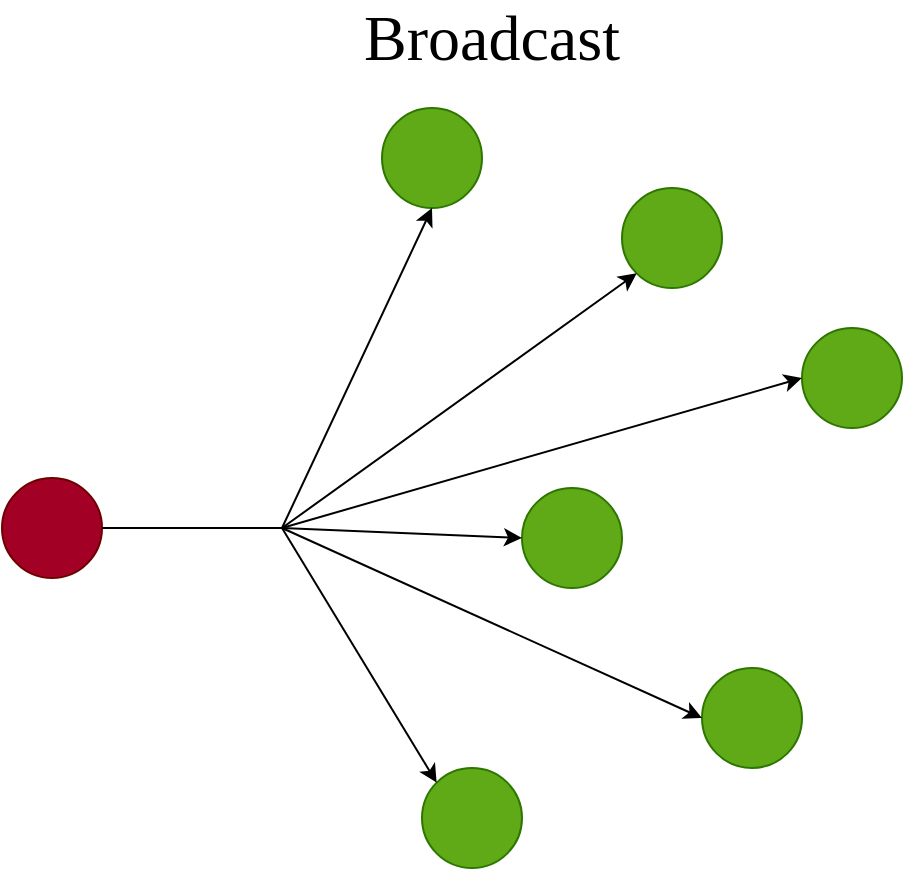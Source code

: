 <mxfile version="26.1.1">
  <diagram name="Page-1" id="qpo8dFxCqYZ4-47l11wi">
    <mxGraphModel dx="1195" dy="685" grid="1" gridSize="10" guides="1" tooltips="1" connect="1" arrows="1" fold="1" page="1" pageScale="1" pageWidth="850" pageHeight="1100" math="0" shadow="0">
      <root>
        <mxCell id="0" />
        <mxCell id="1" parent="0" />
        <mxCell id="d6z3RVgQiJXZrTqimtjq-2" value="" style="ellipse;whiteSpace=wrap;html=1;aspect=fixed;fillColor=light-dark(#A20025,#CC0000);fontColor=#ffffff;strokeColor=light-dark(#6F0000,#660000);" vertex="1" parent="1">
          <mxGeometry x="100" y="325" width="50" height="50" as="geometry" />
        </mxCell>
        <mxCell id="d6z3RVgQiJXZrTqimtjq-3" value="" style="ellipse;whiteSpace=wrap;html=1;aspect=fixed;fillColor=#60a917;fontColor=#ffffff;strokeColor=#2D7600;" vertex="1" parent="1">
          <mxGeometry x="290" y="140" width="50" height="50" as="geometry" />
        </mxCell>
        <mxCell id="d6z3RVgQiJXZrTqimtjq-4" value="" style="ellipse;whiteSpace=wrap;html=1;aspect=fixed;fillColor=#60a917;fontColor=#ffffff;strokeColor=#2D7600;" vertex="1" parent="1">
          <mxGeometry x="410" y="180" width="50" height="50" as="geometry" />
        </mxCell>
        <mxCell id="d6z3RVgQiJXZrTqimtjq-5" value="" style="ellipse;whiteSpace=wrap;html=1;aspect=fixed;fillColor=#60a917;fontColor=#ffffff;strokeColor=#2D7600;" vertex="1" parent="1">
          <mxGeometry x="500" y="250" width="50" height="50" as="geometry" />
        </mxCell>
        <mxCell id="d6z3RVgQiJXZrTqimtjq-6" value="" style="ellipse;whiteSpace=wrap;html=1;aspect=fixed;fillColor=#60a917;fontColor=#ffffff;strokeColor=#2D7600;" vertex="1" parent="1">
          <mxGeometry x="360" y="330" width="50" height="50" as="geometry" />
        </mxCell>
        <mxCell id="d6z3RVgQiJXZrTqimtjq-7" value="" style="ellipse;whiteSpace=wrap;html=1;aspect=fixed;fillColor=#60a917;fontColor=#ffffff;strokeColor=#2D7600;" vertex="1" parent="1">
          <mxGeometry x="450" y="420" width="50" height="50" as="geometry" />
        </mxCell>
        <mxCell id="d6z3RVgQiJXZrTqimtjq-8" value="" style="ellipse;whiteSpace=wrap;html=1;aspect=fixed;fillColor=#60a917;fontColor=#ffffff;strokeColor=#2D7600;" vertex="1" parent="1">
          <mxGeometry x="310" y="470" width="50" height="50" as="geometry" />
        </mxCell>
        <mxCell id="d6z3RVgQiJXZrTqimtjq-9" value="" style="endArrow=none;html=1;rounded=0;exitX=1;exitY=0.5;exitDx=0;exitDy=0;" edge="1" parent="1" source="d6z3RVgQiJXZrTqimtjq-2">
          <mxGeometry width="50" height="50" relative="1" as="geometry">
            <mxPoint x="150.0" y="354.71" as="sourcePoint" />
            <mxPoint x="240" y="350" as="targetPoint" />
          </mxGeometry>
        </mxCell>
        <mxCell id="d6z3RVgQiJXZrTqimtjq-10" value="" style="endArrow=classic;html=1;rounded=0;entryX=0.5;entryY=1;entryDx=0;entryDy=0;" edge="1" parent="1" target="d6z3RVgQiJXZrTqimtjq-3">
          <mxGeometry width="50" height="50" relative="1" as="geometry">
            <mxPoint x="240" y="350" as="sourcePoint" />
            <mxPoint x="450" y="400" as="targetPoint" />
          </mxGeometry>
        </mxCell>
        <mxCell id="d6z3RVgQiJXZrTqimtjq-11" value="" style="endArrow=classic;html=1;rounded=0;entryX=0;entryY=1;entryDx=0;entryDy=0;" edge="1" parent="1" target="d6z3RVgQiJXZrTqimtjq-4">
          <mxGeometry width="50" height="50" relative="1" as="geometry">
            <mxPoint x="240" y="350" as="sourcePoint" />
            <mxPoint x="370" y="370" as="targetPoint" />
          </mxGeometry>
        </mxCell>
        <mxCell id="d6z3RVgQiJXZrTqimtjq-12" value="" style="endArrow=classic;html=1;rounded=0;entryX=0;entryY=0.5;entryDx=0;entryDy=0;" edge="1" parent="1" target="d6z3RVgQiJXZrTqimtjq-5">
          <mxGeometry width="50" height="50" relative="1" as="geometry">
            <mxPoint x="240" y="350" as="sourcePoint" />
            <mxPoint x="370" y="370" as="targetPoint" />
          </mxGeometry>
        </mxCell>
        <mxCell id="d6z3RVgQiJXZrTqimtjq-13" value="" style="endArrow=classic;html=1;rounded=0;entryX=0;entryY=0.5;entryDx=0;entryDy=0;" edge="1" parent="1" target="d6z3RVgQiJXZrTqimtjq-6">
          <mxGeometry width="50" height="50" relative="1" as="geometry">
            <mxPoint x="240" y="350" as="sourcePoint" />
            <mxPoint x="370" y="370" as="targetPoint" />
          </mxGeometry>
        </mxCell>
        <mxCell id="d6z3RVgQiJXZrTqimtjq-14" value="" style="endArrow=classic;html=1;rounded=0;entryX=0;entryY=0.5;entryDx=0;entryDy=0;" edge="1" parent="1" target="d6z3RVgQiJXZrTqimtjq-7">
          <mxGeometry width="50" height="50" relative="1" as="geometry">
            <mxPoint x="240" y="350" as="sourcePoint" />
            <mxPoint x="370" y="370" as="targetPoint" />
          </mxGeometry>
        </mxCell>
        <mxCell id="d6z3RVgQiJXZrTqimtjq-15" value="" style="endArrow=classic;html=1;rounded=0;entryX=0;entryY=0;entryDx=0;entryDy=0;" edge="1" parent="1" target="d6z3RVgQiJXZrTqimtjq-8">
          <mxGeometry width="50" height="50" relative="1" as="geometry">
            <mxPoint x="240" y="350" as="sourcePoint" />
            <mxPoint x="370" y="370" as="targetPoint" />
          </mxGeometry>
        </mxCell>
        <mxCell id="d6z3RVgQiJXZrTqimtjq-16" value="&lt;font style=&quot;font-size: 32px;&quot; face=&quot;Tahoma&quot;&gt;Broadcast&lt;/font&gt;" style="text;html=1;align=center;verticalAlign=middle;whiteSpace=wrap;rounded=0;" vertex="1" parent="1">
          <mxGeometry x="270" y="90" width="150" height="30" as="geometry" />
        </mxCell>
      </root>
    </mxGraphModel>
  </diagram>
</mxfile>
